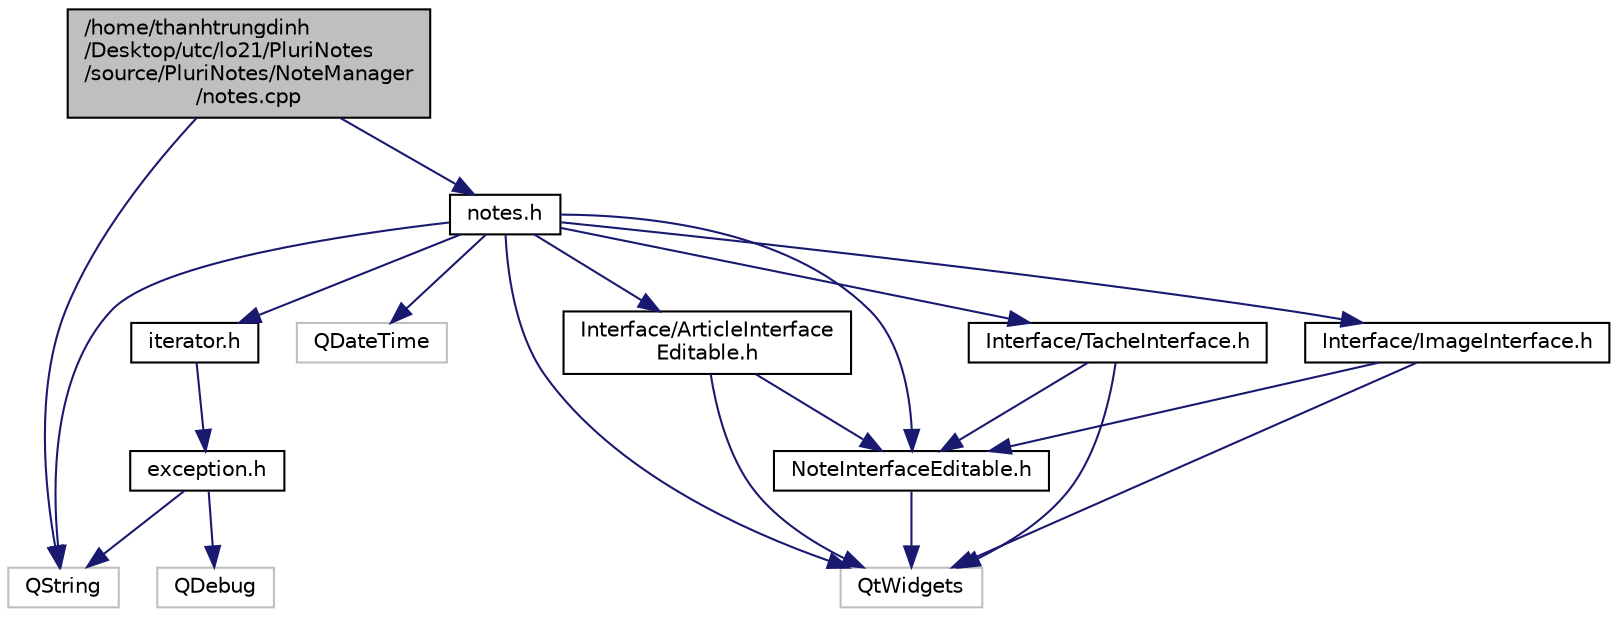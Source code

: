 digraph "/home/thanhtrungdinh/Desktop/utc/lo21/PluriNotes/source/PluriNotes/NoteManager/notes.cpp"
{
  edge [fontname="Helvetica",fontsize="10",labelfontname="Helvetica",labelfontsize="10"];
  node [fontname="Helvetica",fontsize="10",shape=record];
  Node1 [label="/home/thanhtrungdinh\l/Desktop/utc/lo21/PluriNotes\l/source/PluriNotes/NoteManager\l/notes.cpp",height=0.2,width=0.4,color="black", fillcolor="grey75", style="filled", fontcolor="black"];
  Node1 -> Node2 [color="midnightblue",fontsize="10",style="solid",fontname="Helvetica"];
  Node2 [label="notes.h",height=0.2,width=0.4,color="black", fillcolor="white", style="filled",URL="$notes_8h.html"];
  Node2 -> Node3 [color="midnightblue",fontsize="10",style="solid",fontname="Helvetica"];
  Node3 [label="QString",height=0.2,width=0.4,color="grey75", fillcolor="white", style="filled"];
  Node2 -> Node4 [color="midnightblue",fontsize="10",style="solid",fontname="Helvetica"];
  Node4 [label="QDateTime",height=0.2,width=0.4,color="grey75", fillcolor="white", style="filled"];
  Node2 -> Node5 [color="midnightblue",fontsize="10",style="solid",fontname="Helvetica"];
  Node5 [label="QtWidgets",height=0.2,width=0.4,color="grey75", fillcolor="white", style="filled"];
  Node2 -> Node6 [color="midnightblue",fontsize="10",style="solid",fontname="Helvetica"];
  Node6 [label="iterator.h",height=0.2,width=0.4,color="black", fillcolor="white", style="filled",URL="$iterator_8h.html"];
  Node6 -> Node7 [color="midnightblue",fontsize="10",style="solid",fontname="Helvetica"];
  Node7 [label="exception.h",height=0.2,width=0.4,color="black", fillcolor="white", style="filled",URL="$exception_8h.html"];
  Node7 -> Node3 [color="midnightblue",fontsize="10",style="solid",fontname="Helvetica"];
  Node7 -> Node8 [color="midnightblue",fontsize="10",style="solid",fontname="Helvetica"];
  Node8 [label="QDebug",height=0.2,width=0.4,color="grey75", fillcolor="white", style="filled"];
  Node2 -> Node9 [color="midnightblue",fontsize="10",style="solid",fontname="Helvetica"];
  Node9 [label="Interface/ArticleInterface\lEditable.h",height=0.2,width=0.4,color="black", fillcolor="white", style="filled",URL="$ArticleInterfaceEditable_8h.html"];
  Node9 -> Node5 [color="midnightblue",fontsize="10",style="solid",fontname="Helvetica"];
  Node9 -> Node10 [color="midnightblue",fontsize="10",style="solid",fontname="Helvetica"];
  Node10 [label="NoteInterfaceEditable.h",height=0.2,width=0.4,color="black", fillcolor="white", style="filled",URL="$NoteInterfaceEditable_8h.html"];
  Node10 -> Node5 [color="midnightblue",fontsize="10",style="solid",fontname="Helvetica"];
  Node2 -> Node11 [color="midnightblue",fontsize="10",style="solid",fontname="Helvetica"];
  Node11 [label="Interface/TacheInterface.h",height=0.2,width=0.4,color="black", fillcolor="white", style="filled",URL="$TacheInterface_8h.html"];
  Node11 -> Node5 [color="midnightblue",fontsize="10",style="solid",fontname="Helvetica"];
  Node11 -> Node10 [color="midnightblue",fontsize="10",style="solid",fontname="Helvetica"];
  Node2 -> Node12 [color="midnightblue",fontsize="10",style="solid",fontname="Helvetica"];
  Node12 [label="Interface/ImageInterface.h",height=0.2,width=0.4,color="black", fillcolor="white", style="filled",URL="$ImageInterface_8h.html"];
  Node12 -> Node5 [color="midnightblue",fontsize="10",style="solid",fontname="Helvetica"];
  Node12 -> Node10 [color="midnightblue",fontsize="10",style="solid",fontname="Helvetica"];
  Node2 -> Node10 [color="midnightblue",fontsize="10",style="solid",fontname="Helvetica"];
  Node1 -> Node3 [color="midnightblue",fontsize="10",style="solid",fontname="Helvetica"];
}
